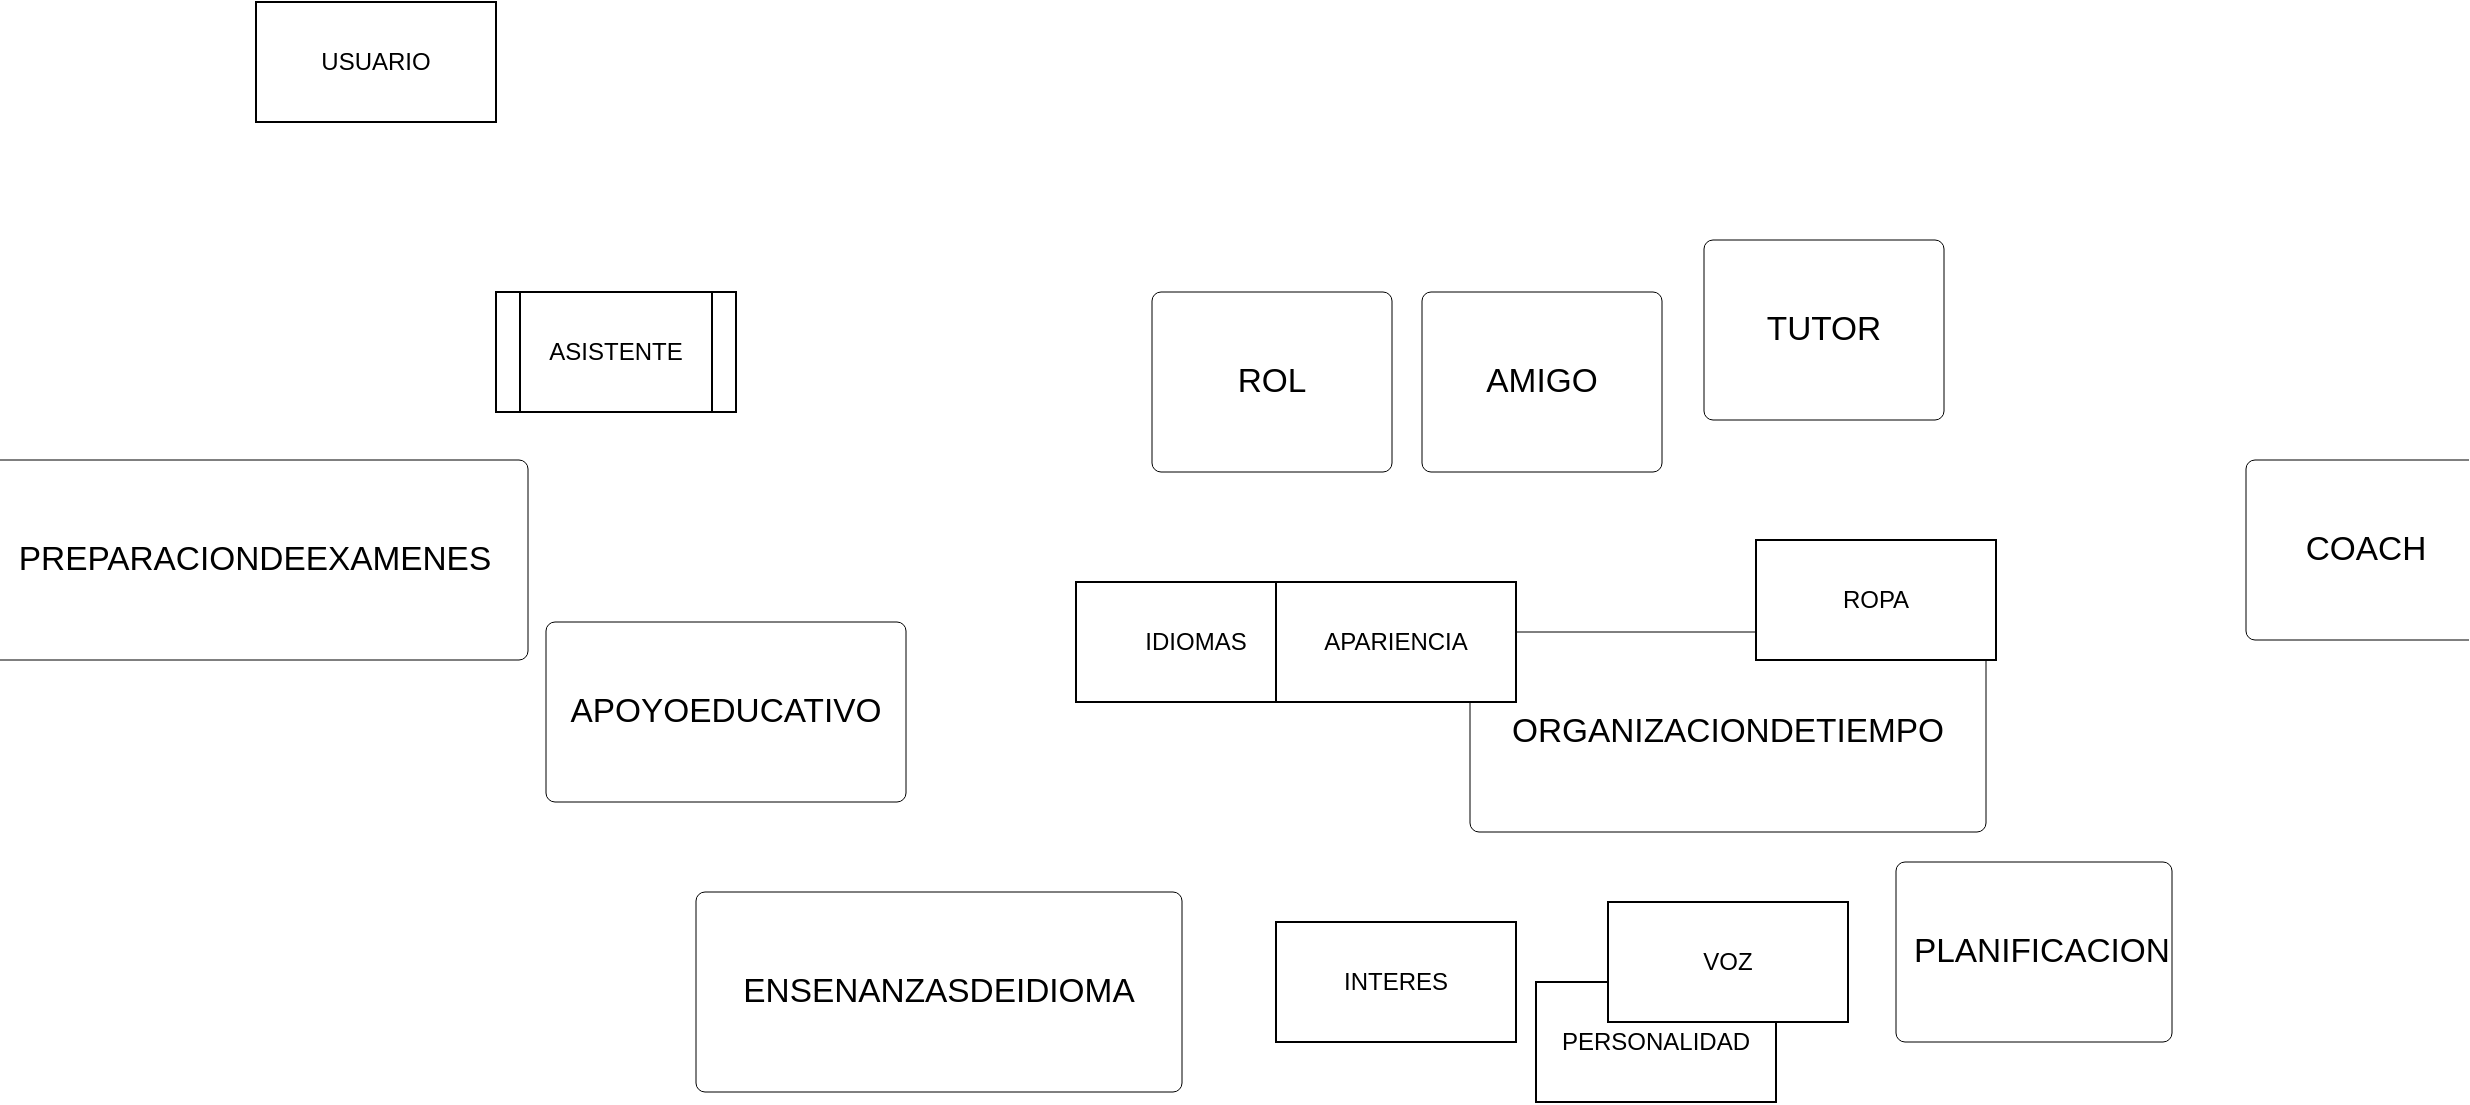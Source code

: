 <mxfile version="24.7.17">
  <diagram id="glA3qfK9mWjWR2VQTb70" name="Page-1">
    <mxGraphModel dx="1290" dy="1657" grid="1" gridSize="10" guides="1" tooltips="1" connect="1" arrows="1" fold="1" page="1" pageScale="1" pageWidth="850" pageHeight="1100" math="0" shadow="0">
      <root>
        <mxCell id="0" />
        <mxCell id="1" parent="0" />
        <mxCell id="ocONnjmKs5eY3bMZPwjG-1" value="&lt;div&gt;USUARIO&lt;/div&gt;" style="rounded=0;whiteSpace=wrap;html=1;strokeColor=default;" parent="1" vertex="1">
          <mxGeometry x="230" y="-490" width="120" height="60" as="geometry" />
        </mxCell>
        <mxCell id="rTWoYVCPTd-qUIE6REDp-3" value="ROL" style="html=1;overflow=block;blockSpacing=1;whiteSpace=wrap;fontSize=16.7;spacing=9;strokeColor=default;rounded=1;absoluteArcSize=1;arcSize=9;fillColor=#FFFFFF;strokeWidth=NaN;lucidId=Ryvf3V1VznJ.;" vertex="1" parent="1">
          <mxGeometry x="678" y="-345" width="120" height="90" as="geometry" />
        </mxCell>
        <mxCell id="rTWoYVCPTd-qUIE6REDp-4" value="AMIGO" style="html=1;overflow=block;blockSpacing=1;whiteSpace=wrap;fontSize=16.7;spacing=9;strokeColor=default;rounded=1;absoluteArcSize=1;arcSize=9;fillColor=#FFFFFF;strokeWidth=NaN;lucidId=Zyvf0pbSw8Dj;" vertex="1" parent="1">
          <mxGeometry x="813" y="-345" width="120" height="90" as="geometry" />
        </mxCell>
        <mxCell id="rTWoYVCPTd-qUIE6REDp-5" value="TUTOR" style="html=1;overflow=block;blockSpacing=1;whiteSpace=wrap;fontSize=16.7;spacing=9;strokeColor=default;rounded=1;absoluteArcSize=1;arcSize=9;fillColor=#FFFFFF;strokeWidth=NaN;lucidId=_yvfnJRPpHBw;" vertex="1" parent="1">
          <mxGeometry x="954" y="-371" width="120" height="90" as="geometry" />
        </mxCell>
        <mxCell id="rTWoYVCPTd-qUIE6REDp-6" value="COACH" style="html=1;overflow=block;blockSpacing=1;whiteSpace=wrap;fontSize=16.7;spacing=9;strokeColor=default;rounded=1;absoluteArcSize=1;arcSize=9;fillColor=#FFFFFF;strokeWidth=NaN;lucidId=.yvf5v7uCGdI;" vertex="1" parent="1">
          <mxGeometry x="1225" y="-261" width="120" height="90" as="geometry" />
        </mxCell>
        <mxCell id="rTWoYVCPTd-qUIE6REDp-7" value="ORGANIZACIONDETIEMPO" style="html=1;overflow=block;blockSpacing=1;whiteSpace=wrap;fontSize=16.7;spacing=9;strokeColor=default;rounded=1;absoluteArcSize=1;arcSize=9;fillColor=#FFFFFF;strokeWidth=NaN;lucidId=nzvfFU0ICu2E;" vertex="1" parent="1">
          <mxGeometry x="837" y="-175" width="258" height="100" as="geometry" />
        </mxCell>
        <mxCell id="rTWoYVCPTd-qUIE6REDp-8" value="PLANIFICACION" style="html=1;overflow=block;blockSpacing=1;whiteSpace=wrap;fontSize=16.7;spacing=9;strokeColor=default;rounded=1;absoluteArcSize=1;arcSize=9;fillColor=#FFFFFF;strokeWidth=NaN;lucidId=nzvfRhbtnWas;" vertex="1" parent="1">
          <mxGeometry x="1050" y="-60" width="138" height="90" as="geometry" />
        </mxCell>
        <mxCell id="rTWoYVCPTd-qUIE6REDp-9" value="PREPARACIONDEEXAMENES" style="html=1;overflow=block;blockSpacing=1;whiteSpace=wrap;fontSize=16.7;spacing=9;strokeColor=default;rounded=1;absoluteArcSize=1;arcSize=9;fillColor=#FFFFFF;strokeWidth=NaN;lucidId=ozvf9c88igXx;" vertex="1" parent="1">
          <mxGeometry x="93" y="-261" width="273" height="100" as="geometry" />
        </mxCell>
        <mxCell id="rTWoYVCPTd-qUIE6REDp-10" value="ENSENANZASDEIDIOMA" style="html=1;overflow=block;blockSpacing=1;whiteSpace=wrap;fontSize=16.7;spacing=9;strokeColor=default;rounded=1;absoluteArcSize=1;arcSize=9;fillColor=#FFFFFF;strokeWidth=NaN;lucidId=ozvfAMDZbXcr;" vertex="1" parent="1">
          <mxGeometry x="450" y="-45" width="243" height="100" as="geometry" />
        </mxCell>
        <mxCell id="rTWoYVCPTd-qUIE6REDp-11" value="APOYOEDUCATIVO" style="html=1;overflow=block;blockSpacing=1;whiteSpace=wrap;fontSize=16.7;spacing=9;strokeColor=default;rounded=1;absoluteArcSize=1;arcSize=9;fillColor=#FFFFFF;strokeWidth=NaN;lucidId=pzvf3C0WakF~;" vertex="1" parent="1">
          <mxGeometry x="375" y="-180" width="180" height="90" as="geometry" />
        </mxCell>
        <mxCell id="rTWoYVCPTd-qUIE6REDp-12" value="ASISTENTE" style="shape=process;whiteSpace=wrap;html=1;backgroundOutline=1;strokeColor=default;" vertex="1" parent="1">
          <mxGeometry x="350" y="-345" width="120" height="60" as="geometry" />
        </mxCell>
        <mxCell id="rTWoYVCPTd-qUIE6REDp-13" value="INTERES" style="rounded=0;whiteSpace=wrap;html=1;" vertex="1" parent="1">
          <mxGeometry x="740" y="-30" width="120" height="60" as="geometry" />
        </mxCell>
        <mxCell id="rTWoYVCPTd-qUIE6REDp-14" value="IDIOMAS" style="rounded=0;whiteSpace=wrap;html=1;" vertex="1" parent="1">
          <mxGeometry x="640" y="-200" width="120" height="60" as="geometry" />
        </mxCell>
        <mxCell id="rTWoYVCPTd-qUIE6REDp-15" value="PERSONALIDAD" style="rounded=0;whiteSpace=wrap;html=1;" vertex="1" parent="1">
          <mxGeometry x="870" width="120" height="60" as="geometry" />
        </mxCell>
        <mxCell id="rTWoYVCPTd-qUIE6REDp-16" value="VOZ" style="rounded=0;whiteSpace=wrap;html=1;" vertex="1" parent="1">
          <mxGeometry x="906" y="-40" width="120" height="60" as="geometry" />
        </mxCell>
        <mxCell id="rTWoYVCPTd-qUIE6REDp-17" value="ROPA" style="rounded=0;whiteSpace=wrap;html=1;" vertex="1" parent="1">
          <mxGeometry x="980" y="-221" width="120" height="60" as="geometry" />
        </mxCell>
        <mxCell id="rTWoYVCPTd-qUIE6REDp-18" value="APARIENCIA" style="rounded=0;whiteSpace=wrap;html=1;" vertex="1" parent="1">
          <mxGeometry x="740" y="-200" width="120" height="60" as="geometry" />
        </mxCell>
      </root>
    </mxGraphModel>
  </diagram>
</mxfile>
